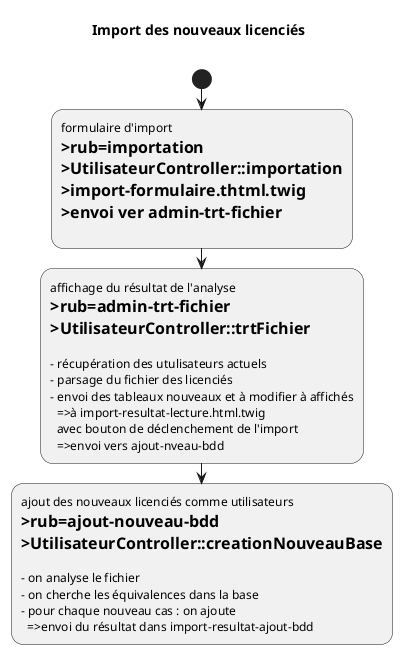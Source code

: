 @startuml

title Import des nouveaux licenciés \n

start

:formulaire d'import
=>rub=importation
=>UtilisateurController::importation
=>import-formulaire.thtml.twig
=>envoi ver admin-trt-fichier
;

:affichage du résultat de l'analyse
=>rub=admin-trt-fichier
=>UtilisateurController::trtFichier

- récupération des utulisateurs actuels
- parsage du fichier des licenciés
- envoi des tableaux nouveaux et à modifier à affichés
  =>à import-resultat-lecture.html.twig
  avec bouton de déclenchement de l'import
  =>envoi vers ajout-nveau-bdd;

:ajout des nouveaux licenciés comme utilisateurs
=>rub=ajout-nouveau-bdd
=>UtilisateurController::creationNouveauBase

- on analyse le fichier
- on cherche les équivalences dans la base
- pour chaque nouveau cas : on ajoute
  =>envoi du résultat dans import-resultat-ajout-bdd;
